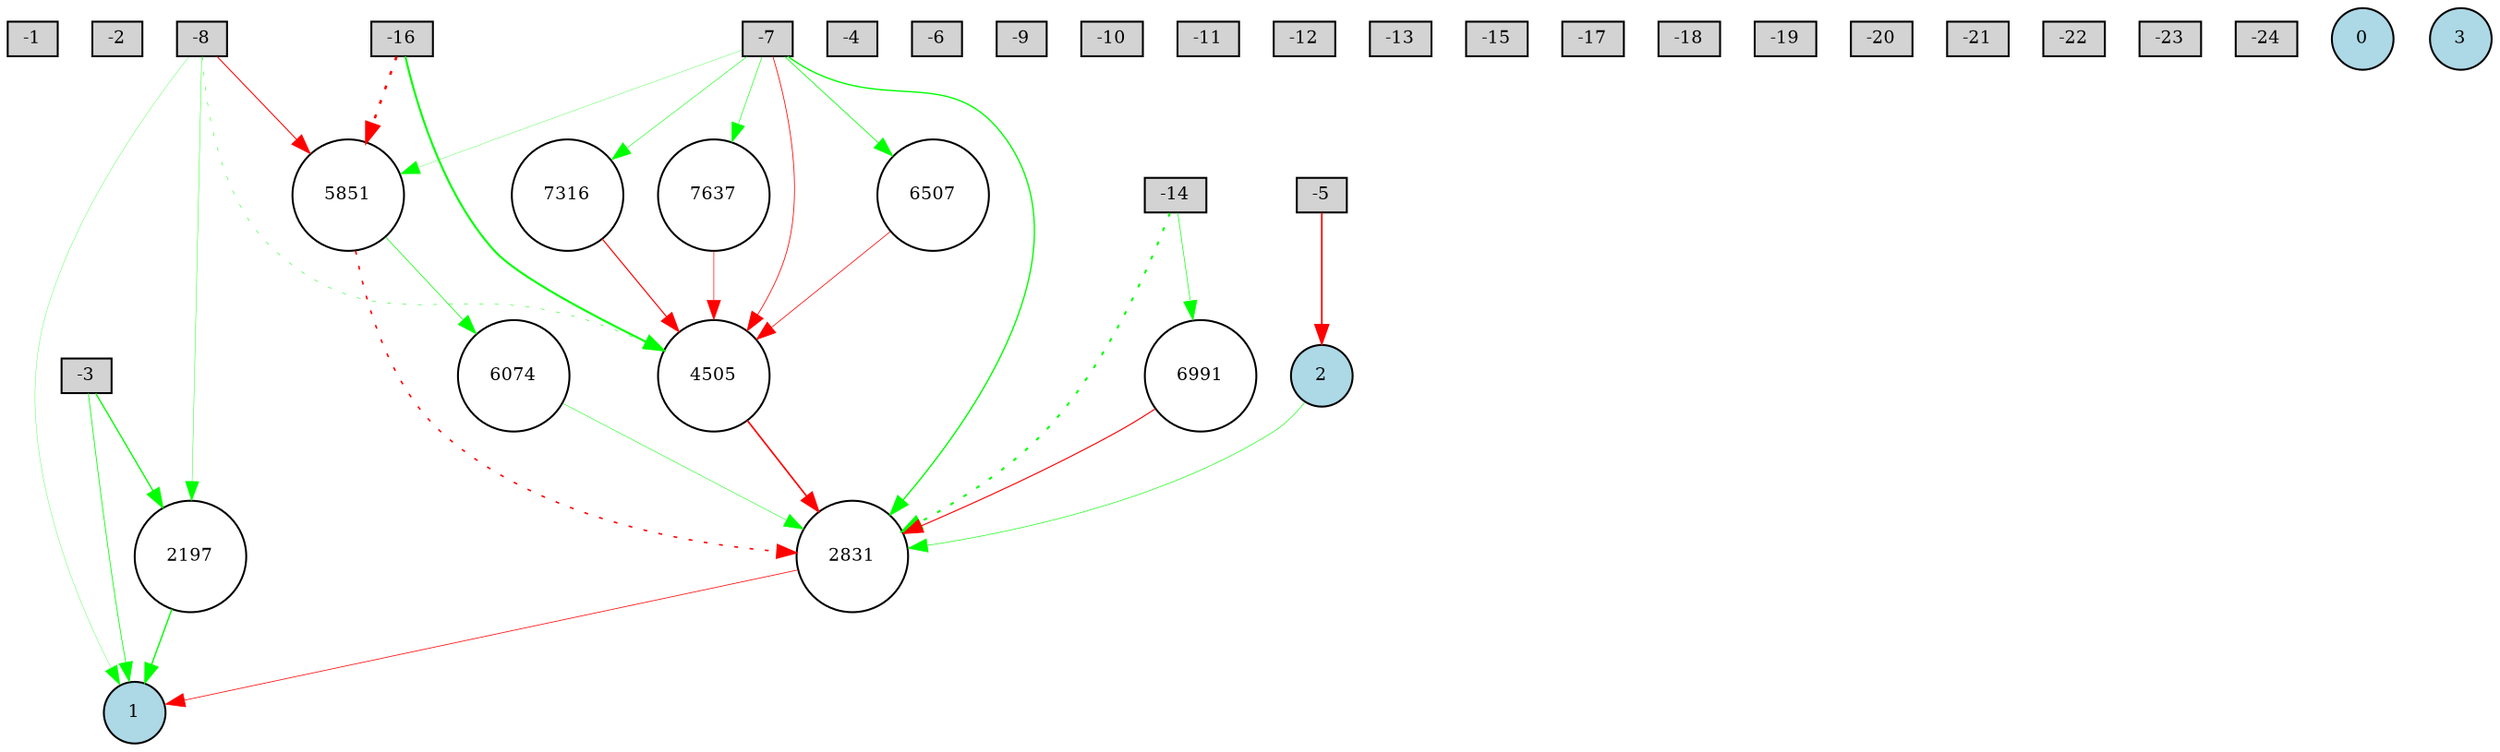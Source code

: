 digraph {
	node [fontsize=9 height=0.2 shape=circle width=0.2]
	-1 [fillcolor=lightgray shape=box style=filled]
	-2 [fillcolor=lightgray shape=box style=filled]
	-3 [fillcolor=lightgray shape=box style=filled]
	-4 [fillcolor=lightgray shape=box style=filled]
	-5 [fillcolor=lightgray shape=box style=filled]
	-6 [fillcolor=lightgray shape=box style=filled]
	-7 [fillcolor=lightgray shape=box style=filled]
	-8 [fillcolor=lightgray shape=box style=filled]
	-9 [fillcolor=lightgray shape=box style=filled]
	-10 [fillcolor=lightgray shape=box style=filled]
	-11 [fillcolor=lightgray shape=box style=filled]
	-12 [fillcolor=lightgray shape=box style=filled]
	-13 [fillcolor=lightgray shape=box style=filled]
	-14 [fillcolor=lightgray shape=box style=filled]
	-15 [fillcolor=lightgray shape=box style=filled]
	-16 [fillcolor=lightgray shape=box style=filled]
	-17 [fillcolor=lightgray shape=box style=filled]
	-18 [fillcolor=lightgray shape=box style=filled]
	-19 [fillcolor=lightgray shape=box style=filled]
	-20 [fillcolor=lightgray shape=box style=filled]
	-21 [fillcolor=lightgray shape=box style=filled]
	-22 [fillcolor=lightgray shape=box style=filled]
	-23 [fillcolor=lightgray shape=box style=filled]
	-24 [fillcolor=lightgray shape=box style=filled]
	0 [fillcolor=lightblue style=filled]
	1 [fillcolor=lightblue style=filled]
	2 [fillcolor=lightblue style=filled]
	3 [fillcolor=lightblue style=filled]
	6507 [fillcolor=white style=filled]
	2831 [fillcolor=white style=filled]
	6991 [fillcolor=white style=filled]
	7316 [fillcolor=white style=filled]
	2197 [fillcolor=white style=filled]
	7637 [fillcolor=white style=filled]
	4505 [fillcolor=white style=filled]
	6074 [fillcolor=white style=filled]
	5851 [fillcolor=white style=filled]
	6074 -> 2831 [color=green penwidth=0.25281844228975997 style=solid]
	-7 -> 6507 [color=green penwidth=0.3917015392956352 style=solid]
	7316 -> 4505 [color=red penwidth=0.5786562899654901 style=solid]
	5851 -> 2831 [color=red penwidth=0.8002237401212451 style=dotted]
	-8 -> 5851 [color=red penwidth=0.5114813297911622 style=solid]
	-7 -> 4505 [color=red penwidth=0.39387909799424436 style=solid]
	-8 -> 4505 [color=green penwidth=0.25072495876049494 style=dotted]
	-16 -> 4505 [color=green penwidth=1.0379101019203478 style=solid]
	-16 -> 5851 [color=red penwidth=1.273926031494704 style=dotted]
	-7 -> 7316 [color=green penwidth=0.27413516494386314 style=solid]
	-7 -> 2831 [color=green penwidth=0.6893513740599156 style=solid]
	-8 -> 1 [color=green penwidth=0.14981185475574432 style=solid]
	2831 -> 1 [color=red penwidth=0.37343659692587505 style=solid]
	-8 -> 2197 [color=green penwidth=0.21344719588651856 style=solid]
	7637 -> 4505 [color=red penwidth=0.3345333387860515 style=solid]
	5851 -> 6074 [color=green penwidth=0.358918318287927 style=solid]
	6507 -> 4505 [color=red penwidth=0.37694034638599416 style=solid]
	-3 -> 1 [color=green penwidth=0.4016770588491655 style=solid]
	-14 -> 6991 [color=green penwidth=0.3279523511488933 style=solid]
	2197 -> 1 [color=green penwidth=0.6959229766435949 style=solid]
	-3 -> 2197 [color=green penwidth=0.6668463852514496 style=solid]
	-14 -> 2831 [color=green penwidth=1.0297740388009193 style=dotted]
	-7 -> 5851 [color=green penwidth=0.15183544533613763 style=solid]
	4505 -> 2831 [color=red penwidth=0.8286495464586093 style=solid]
	2 -> 2831 [color=green penwidth=0.3078706445434912 style=solid]
	-7 -> 7637 [color=green penwidth=0.30000000000000004 style=solid]
	-5 -> 2 [color=red penwidth=0.8320007998778066 style=solid]
	6991 -> 2831 [color=red penwidth=0.5546564024641504 style=solid]
}
